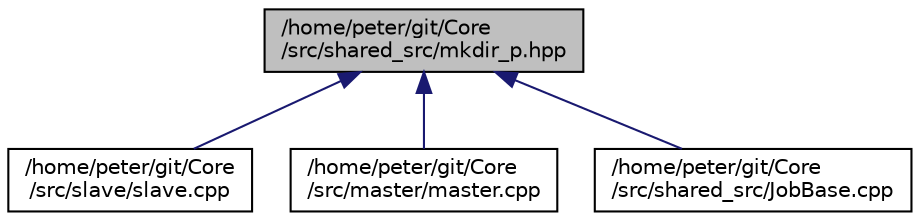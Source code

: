 digraph "/home/peter/git/Core/src/shared_src/mkdir_p.hpp"
{
 // LATEX_PDF_SIZE
  edge [fontname="Helvetica",fontsize="10",labelfontname="Helvetica",labelfontsize="10"];
  node [fontname="Helvetica",fontsize="10",shape=record];
  Node4 [label="/home/peter/git/Core\l/src/shared_src/mkdir_p.hpp",height=0.2,width=0.4,color="black", fillcolor="grey75", style="filled", fontcolor="black",tooltip=" "];
  Node4 -> Node5 [dir="back",color="midnightblue",fontsize="10",style="solid",fontname="Helvetica"];
  Node5 [label="/home/peter/git/Core\l/src/slave/slave.cpp",height=0.2,width=0.4,color="black", fillcolor="white", style="filled",URL="$slave_8cpp.html",tooltip=" "];
  Node4 -> Node6 [dir="back",color="midnightblue",fontsize="10",style="solid",fontname="Helvetica"];
  Node6 [label="/home/peter/git/Core\l/src/master/master.cpp",height=0.2,width=0.4,color="black", fillcolor="white", style="filled",URL="$master_8cpp.html",tooltip=" "];
  Node4 -> Node7 [dir="back",color="midnightblue",fontsize="10",style="solid",fontname="Helvetica"];
  Node7 [label="/home/peter/git/Core\l/src/shared_src/JobBase.cpp",height=0.2,width=0.4,color="black", fillcolor="white", style="filled",URL="$_job_base_8cpp.html",tooltip=" "];
}

